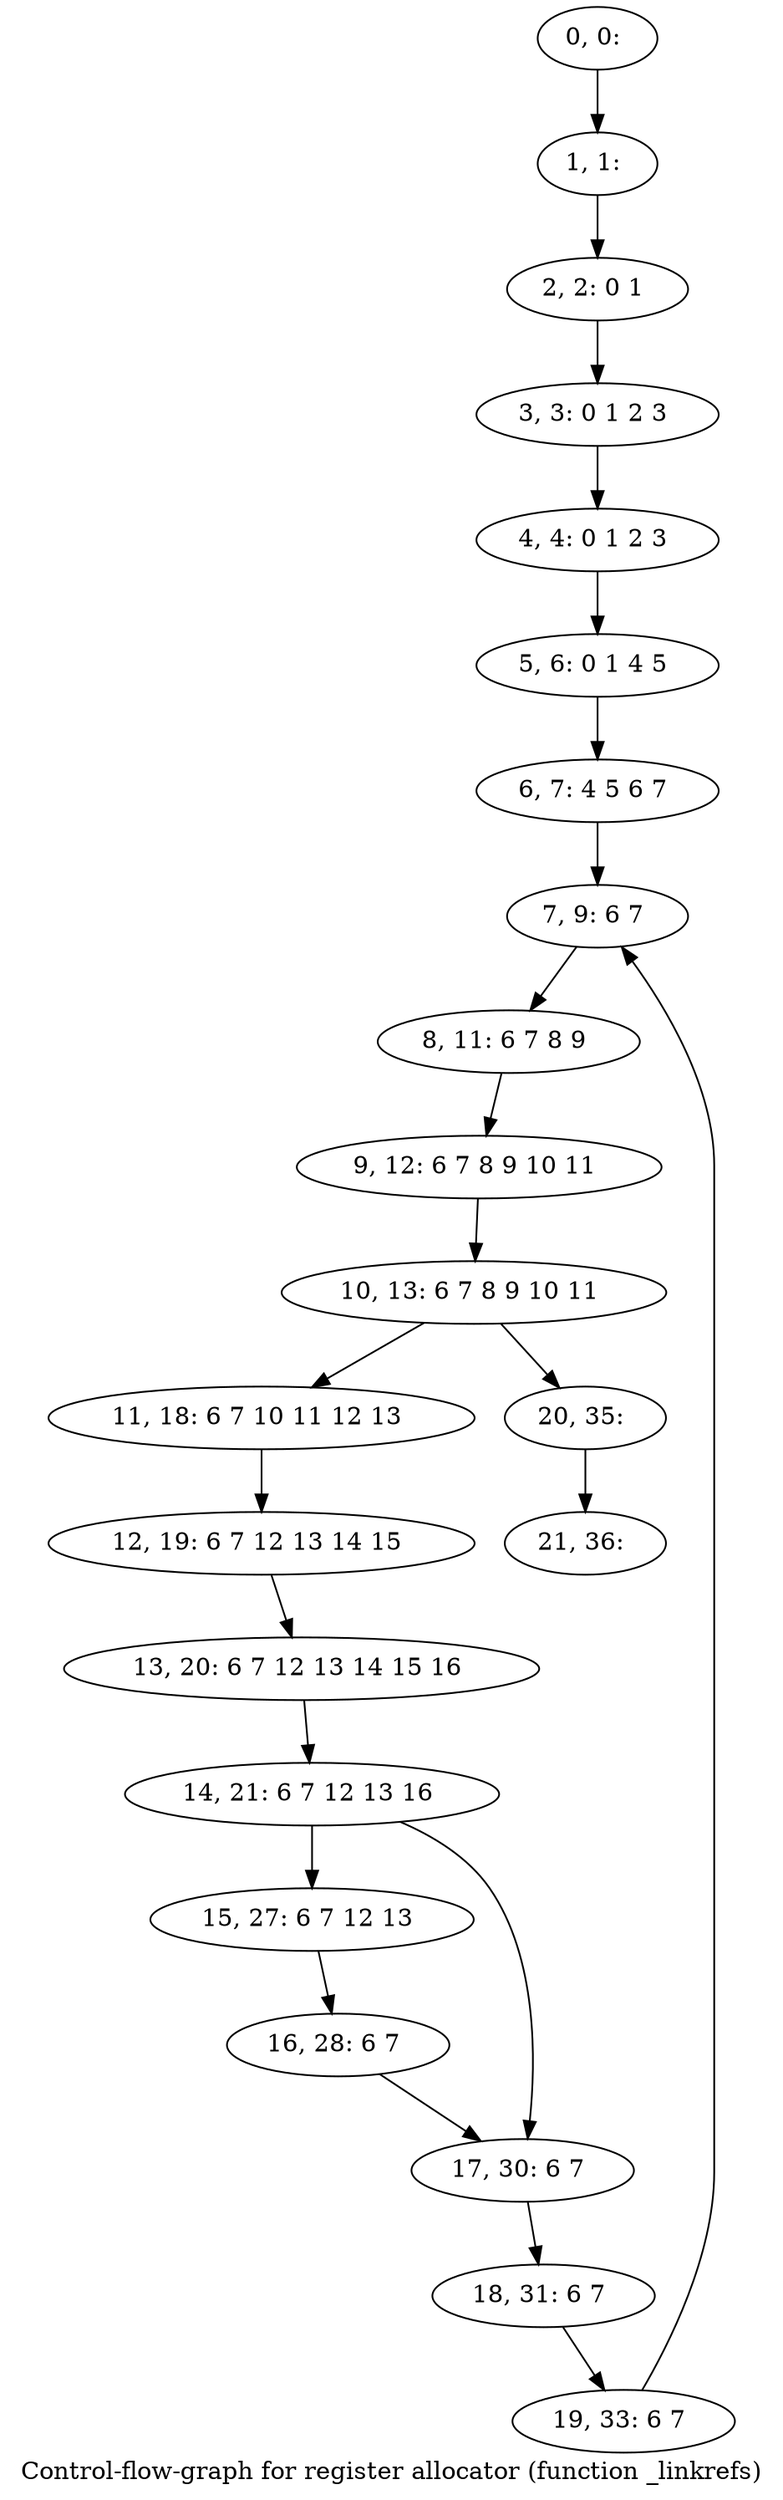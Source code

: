 digraph G {
graph [label="Control-flow-graph for register allocator (function _linkrefs)"]
0[label="0, 0: "];
1[label="1, 1: "];
2[label="2, 2: 0 1 "];
3[label="3, 3: 0 1 2 3 "];
4[label="4, 4: 0 1 2 3 "];
5[label="5, 6: 0 1 4 5 "];
6[label="6, 7: 4 5 6 7 "];
7[label="7, 9: 6 7 "];
8[label="8, 11: 6 7 8 9 "];
9[label="9, 12: 6 7 8 9 10 11 "];
10[label="10, 13: 6 7 8 9 10 11 "];
11[label="11, 18: 6 7 10 11 12 13 "];
12[label="12, 19: 6 7 12 13 14 15 "];
13[label="13, 20: 6 7 12 13 14 15 16 "];
14[label="14, 21: 6 7 12 13 16 "];
15[label="15, 27: 6 7 12 13 "];
16[label="16, 28: 6 7 "];
17[label="17, 30: 6 7 "];
18[label="18, 31: 6 7 "];
19[label="19, 33: 6 7 "];
20[label="20, 35: "];
21[label="21, 36: "];
0->1 ;
1->2 ;
2->3 ;
3->4 ;
4->5 ;
5->6 ;
6->7 ;
7->8 ;
8->9 ;
9->10 ;
10->11 ;
10->20 ;
11->12 ;
12->13 ;
13->14 ;
14->15 ;
14->17 ;
15->16 ;
16->17 ;
17->18 ;
18->19 ;
19->7 ;
20->21 ;
}
